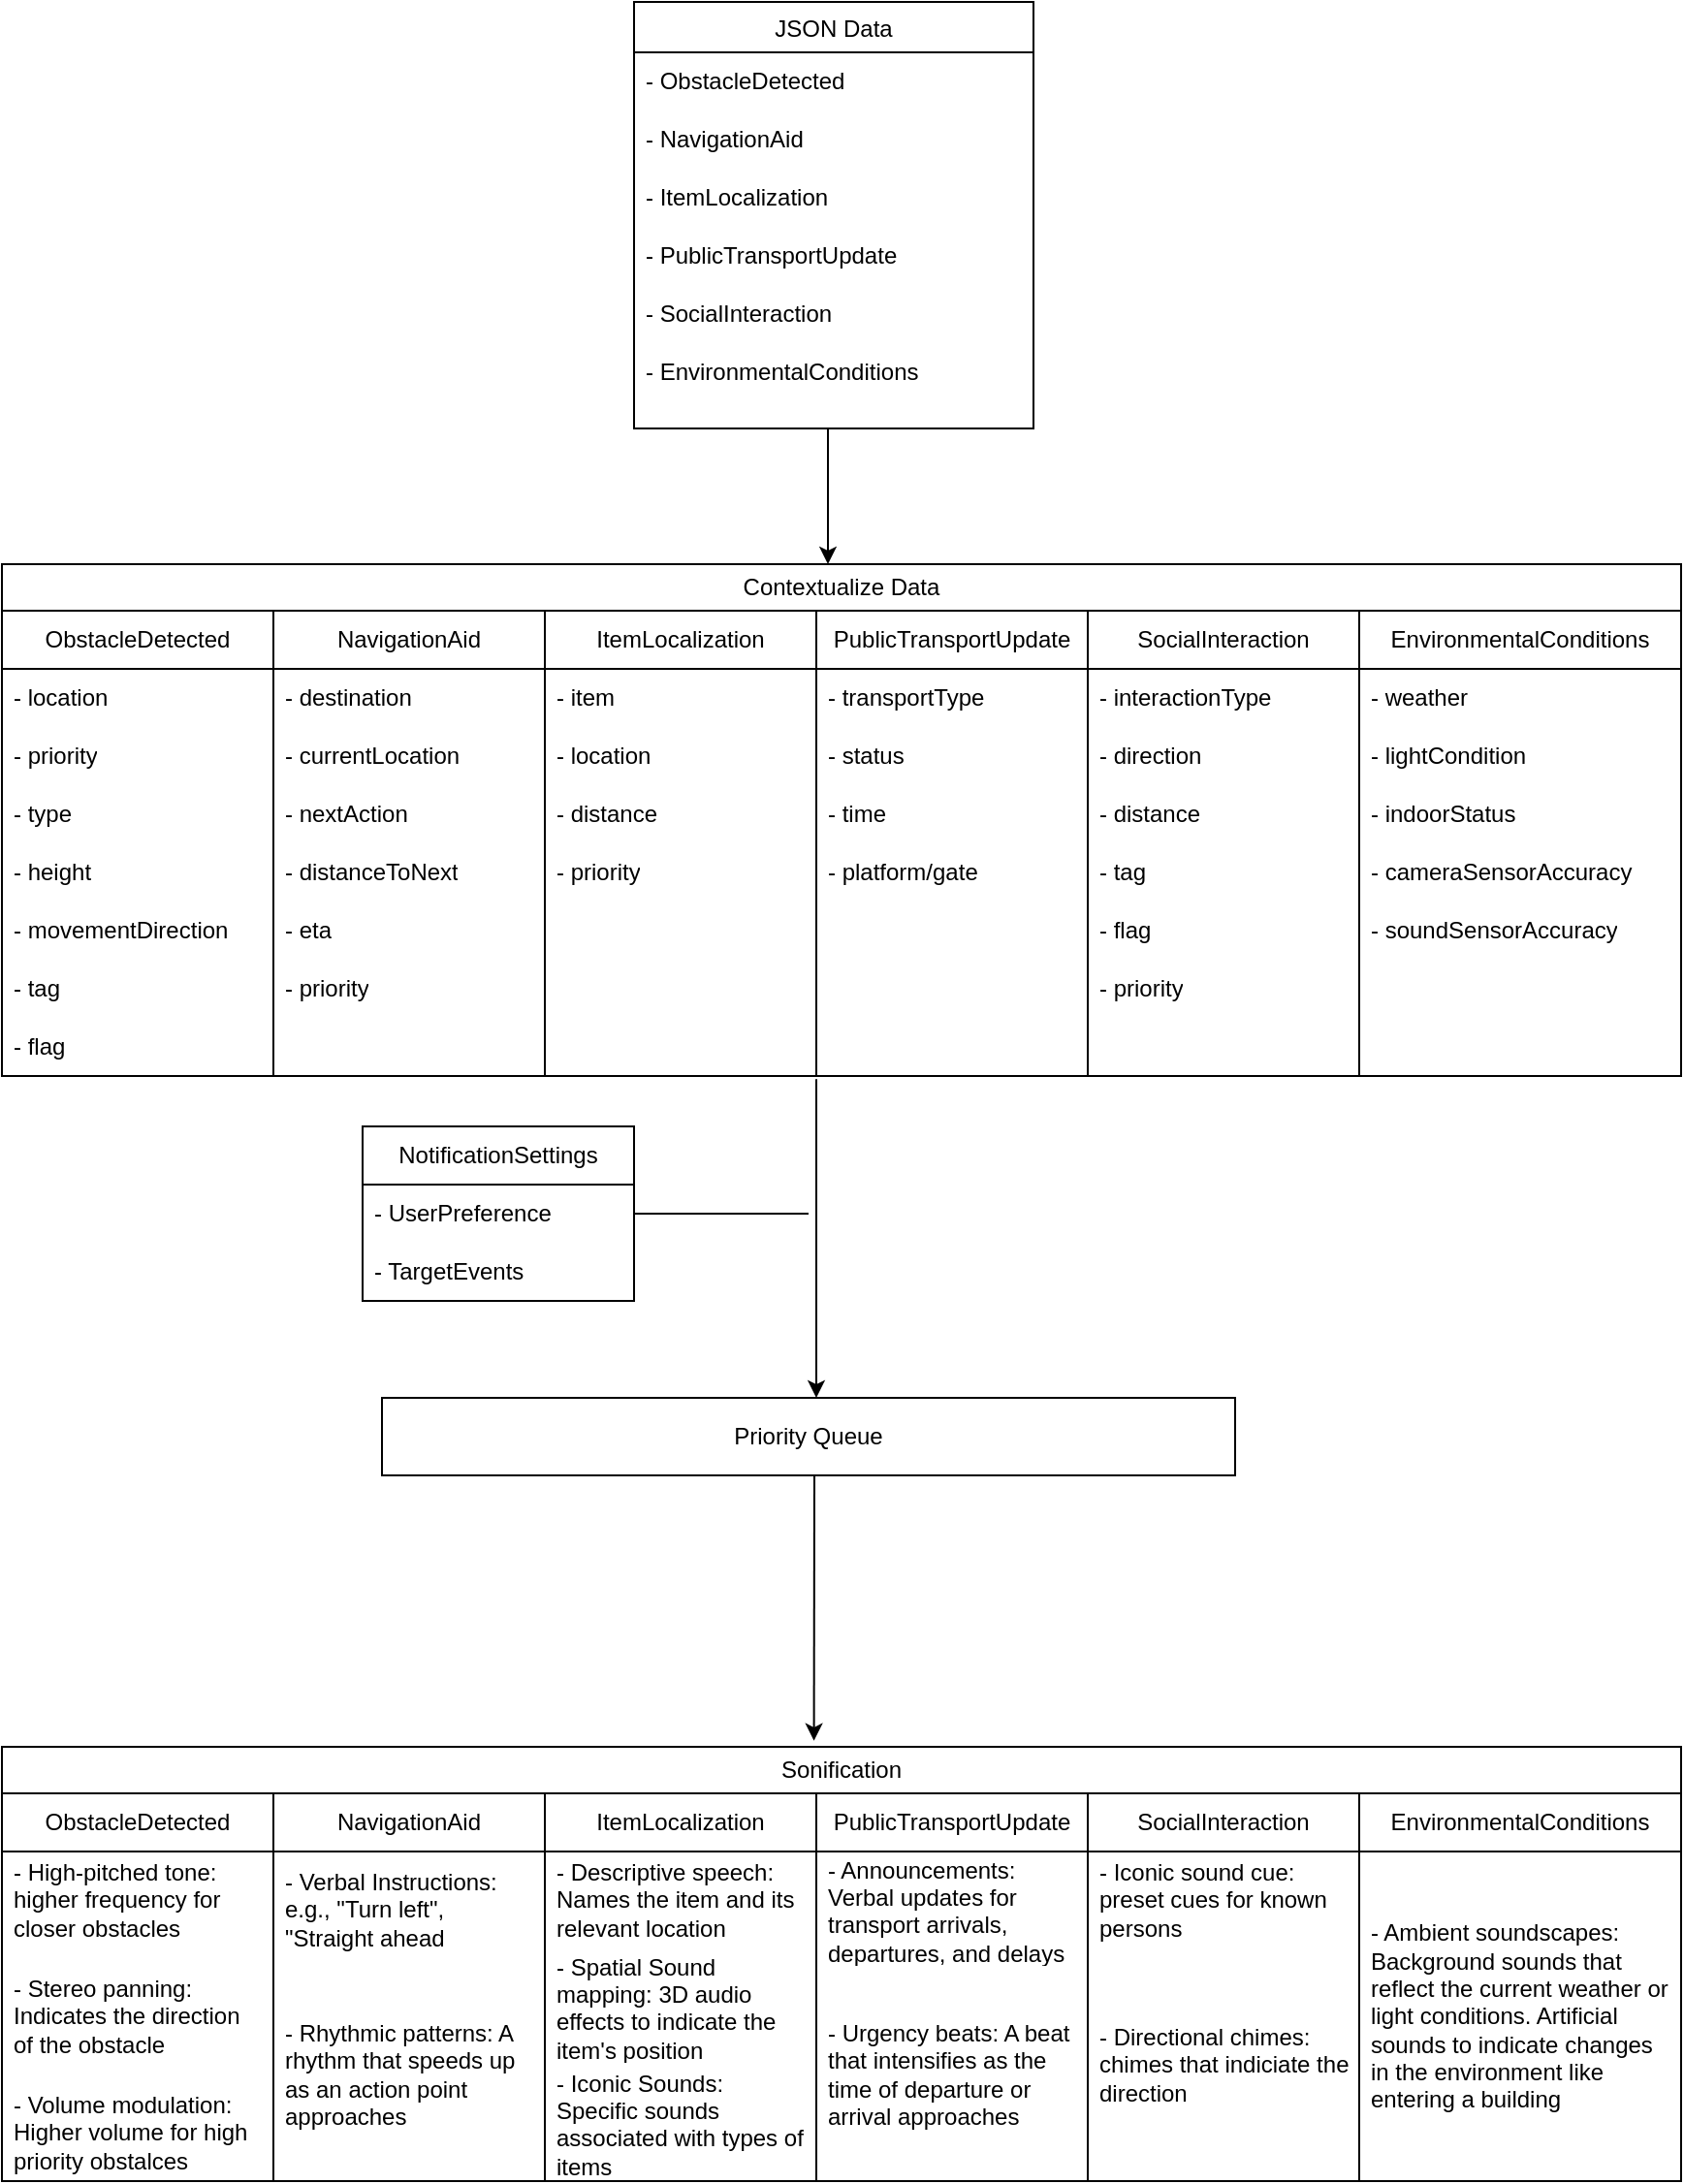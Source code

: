 <mxfile version="23.1.1" type="device">
  <diagram id="C5RBs43oDa-KdzZeNtuy" name="Page-1">
    <mxGraphModel dx="3633" dy="1954" grid="1" gridSize="10" guides="1" tooltips="1" connect="1" arrows="1" fold="1" page="1" pageScale="1" pageWidth="827" pageHeight="1169" math="0" shadow="0">
      <root>
        <mxCell id="WIyWlLk6GJQsqaUBKTNV-0" />
        <mxCell id="WIyWlLk6GJQsqaUBKTNV-1" parent="WIyWlLk6GJQsqaUBKTNV-0" />
        <mxCell id="zkfFHV4jXpPFQw0GAbJ--0" value="JSON Data" style="swimlane;fontStyle=0;align=center;verticalAlign=top;childLayout=stackLayout;horizontal=1;startSize=26;horizontalStack=0;resizeParent=1;resizeLast=0;collapsible=1;marginBottom=0;rounded=0;shadow=0;strokeWidth=1;" parent="WIyWlLk6GJQsqaUBKTNV-1" vertex="1">
          <mxGeometry x="310" y="30" width="206" height="220" as="geometry">
            <mxRectangle x="230" y="140" width="160" height="26" as="alternateBounds" />
          </mxGeometry>
        </mxCell>
        <mxCell id="m6pHOO8qWUQb726uewIm-138" value="- ObstacleDetected" style="text;strokeColor=none;fillColor=none;align=left;verticalAlign=middle;spacingLeft=4;spacingRight=4;overflow=hidden;points=[[0,0.5],[1,0.5]];portConstraint=eastwest;rotatable=0;whiteSpace=wrap;html=1;" vertex="1" parent="zkfFHV4jXpPFQw0GAbJ--0">
          <mxGeometry y="26" width="206" height="30" as="geometry" />
        </mxCell>
        <mxCell id="m6pHOO8qWUQb726uewIm-139" value="- NavigationAid" style="text;strokeColor=none;fillColor=none;align=left;verticalAlign=middle;spacingLeft=4;spacingRight=4;overflow=hidden;points=[[0,0.5],[1,0.5]];portConstraint=eastwest;rotatable=0;whiteSpace=wrap;html=1;" vertex="1" parent="zkfFHV4jXpPFQw0GAbJ--0">
          <mxGeometry y="56" width="206" height="30" as="geometry" />
        </mxCell>
        <mxCell id="m6pHOO8qWUQb726uewIm-140" value="- ItemLocalization" style="text;strokeColor=none;fillColor=none;align=left;verticalAlign=middle;spacingLeft=4;spacingRight=4;overflow=hidden;points=[[0,0.5],[1,0.5]];portConstraint=eastwest;rotatable=0;whiteSpace=wrap;html=1;" vertex="1" parent="zkfFHV4jXpPFQw0GAbJ--0">
          <mxGeometry y="86" width="206" height="30" as="geometry" />
        </mxCell>
        <mxCell id="m6pHOO8qWUQb726uewIm-141" value="- PublicTransportUpdate" style="text;strokeColor=none;fillColor=none;align=left;verticalAlign=middle;spacingLeft=4;spacingRight=4;overflow=hidden;points=[[0,0.5],[1,0.5]];portConstraint=eastwest;rotatable=0;whiteSpace=wrap;html=1;" vertex="1" parent="zkfFHV4jXpPFQw0GAbJ--0">
          <mxGeometry y="116" width="206" height="30" as="geometry" />
        </mxCell>
        <mxCell id="m6pHOO8qWUQb726uewIm-142" value="- SocialInteraction" style="text;strokeColor=none;fillColor=none;align=left;verticalAlign=middle;spacingLeft=4;spacingRight=4;overflow=hidden;points=[[0,0.5],[1,0.5]];portConstraint=eastwest;rotatable=0;whiteSpace=wrap;html=1;" vertex="1" parent="zkfFHV4jXpPFQw0GAbJ--0">
          <mxGeometry y="146" width="206" height="30" as="geometry" />
        </mxCell>
        <mxCell id="m6pHOO8qWUQb726uewIm-143" value="- EnvironmentalConditions" style="text;strokeColor=none;fillColor=none;align=left;verticalAlign=middle;spacingLeft=4;spacingRight=4;overflow=hidden;points=[[0,0.5],[1,0.5]];portConstraint=eastwest;rotatable=0;whiteSpace=wrap;html=1;" vertex="1" parent="zkfFHV4jXpPFQw0GAbJ--0">
          <mxGeometry y="176" width="206" height="30" as="geometry" />
        </mxCell>
        <mxCell id="m6pHOO8qWUQb726uewIm-6" value="" style="endArrow=classic;html=1;rounded=0;" edge="1" parent="WIyWlLk6GJQsqaUBKTNV-1">
          <mxGeometry width="50" height="50" relative="1" as="geometry">
            <mxPoint x="410" y="250" as="sourcePoint" />
            <mxPoint x="410" y="320" as="targetPoint" />
          </mxGeometry>
        </mxCell>
        <mxCell id="m6pHOO8qWUQb726uewIm-7" value="ObstacleDetected" style="swimlane;fontStyle=0;childLayout=stackLayout;horizontal=1;startSize=30;horizontalStack=0;resizeParent=1;resizeParentMax=0;resizeLast=0;collapsible=1;marginBottom=0;whiteSpace=wrap;html=1;" vertex="1" parent="WIyWlLk6GJQsqaUBKTNV-1">
          <mxGeometry x="-16" y="344" width="140" height="240" as="geometry" />
        </mxCell>
        <mxCell id="m6pHOO8qWUQb726uewIm-8" value="- location" style="text;strokeColor=none;fillColor=none;align=left;verticalAlign=middle;spacingLeft=4;spacingRight=4;overflow=hidden;points=[[0,0.5],[1,0.5]];portConstraint=eastwest;rotatable=0;whiteSpace=wrap;html=1;" vertex="1" parent="m6pHOO8qWUQb726uewIm-7">
          <mxGeometry y="30" width="140" height="30" as="geometry" />
        </mxCell>
        <mxCell id="m6pHOO8qWUQb726uewIm-9" value="- priority" style="text;strokeColor=none;fillColor=none;align=left;verticalAlign=middle;spacingLeft=4;spacingRight=4;overflow=hidden;points=[[0,0.5],[1,0.5]];portConstraint=eastwest;rotatable=0;whiteSpace=wrap;html=1;" vertex="1" parent="m6pHOO8qWUQb726uewIm-7">
          <mxGeometry y="60" width="140" height="30" as="geometry" />
        </mxCell>
        <mxCell id="m6pHOO8qWUQb726uewIm-10" value="- type" style="text;strokeColor=none;fillColor=none;align=left;verticalAlign=middle;spacingLeft=4;spacingRight=4;overflow=hidden;points=[[0,0.5],[1,0.5]];portConstraint=eastwest;rotatable=0;whiteSpace=wrap;html=1;" vertex="1" parent="m6pHOO8qWUQb726uewIm-7">
          <mxGeometry y="90" width="140" height="30" as="geometry" />
        </mxCell>
        <mxCell id="m6pHOO8qWUQb726uewIm-15" value="- height" style="text;strokeColor=none;fillColor=none;align=left;verticalAlign=middle;spacingLeft=4;spacingRight=4;overflow=hidden;points=[[0,0.5],[1,0.5]];portConstraint=eastwest;rotatable=0;whiteSpace=wrap;html=1;" vertex="1" parent="m6pHOO8qWUQb726uewIm-7">
          <mxGeometry y="120" width="140" height="30" as="geometry" />
        </mxCell>
        <mxCell id="m6pHOO8qWUQb726uewIm-16" value="- movementDirection" style="text;strokeColor=none;fillColor=none;align=left;verticalAlign=middle;spacingLeft=4;spacingRight=4;overflow=hidden;points=[[0,0.5],[1,0.5]];portConstraint=eastwest;rotatable=0;whiteSpace=wrap;html=1;" vertex="1" parent="m6pHOO8qWUQb726uewIm-7">
          <mxGeometry y="150" width="140" height="30" as="geometry" />
        </mxCell>
        <mxCell id="m6pHOO8qWUQb726uewIm-17" value="- tag" style="text;strokeColor=none;fillColor=none;align=left;verticalAlign=middle;spacingLeft=4;spacingRight=4;overflow=hidden;points=[[0,0.5],[1,0.5]];portConstraint=eastwest;rotatable=0;whiteSpace=wrap;html=1;" vertex="1" parent="m6pHOO8qWUQb726uewIm-7">
          <mxGeometry y="180" width="140" height="30" as="geometry" />
        </mxCell>
        <mxCell id="m6pHOO8qWUQb726uewIm-18" value="- flag" style="text;strokeColor=none;fillColor=none;align=left;verticalAlign=middle;spacingLeft=4;spacingRight=4;overflow=hidden;points=[[0,0.5],[1,0.5]];portConstraint=eastwest;rotatable=0;whiteSpace=wrap;html=1;" vertex="1" parent="m6pHOO8qWUQb726uewIm-7">
          <mxGeometry y="210" width="140" height="30" as="geometry" />
        </mxCell>
        <mxCell id="m6pHOO8qWUQb726uewIm-19" value="NavigationAid" style="swimlane;fontStyle=0;childLayout=stackLayout;horizontal=1;startSize=30;horizontalStack=0;resizeParent=1;resizeParentMax=0;resizeLast=0;collapsible=1;marginBottom=0;whiteSpace=wrap;html=1;" vertex="1" parent="WIyWlLk6GJQsqaUBKTNV-1">
          <mxGeometry x="124" y="344" width="140" height="240" as="geometry" />
        </mxCell>
        <mxCell id="m6pHOO8qWUQb726uewIm-20" value="- destination" style="text;strokeColor=none;fillColor=none;align=left;verticalAlign=middle;spacingLeft=4;spacingRight=4;overflow=hidden;points=[[0,0.5],[1,0.5]];portConstraint=eastwest;rotatable=0;whiteSpace=wrap;html=1;" vertex="1" parent="m6pHOO8qWUQb726uewIm-19">
          <mxGeometry y="30" width="140" height="30" as="geometry" />
        </mxCell>
        <mxCell id="m6pHOO8qWUQb726uewIm-21" value="- currentLocation" style="text;strokeColor=none;fillColor=none;align=left;verticalAlign=middle;spacingLeft=4;spacingRight=4;overflow=hidden;points=[[0,0.5],[1,0.5]];portConstraint=eastwest;rotatable=0;whiteSpace=wrap;html=1;" vertex="1" parent="m6pHOO8qWUQb726uewIm-19">
          <mxGeometry y="60" width="140" height="30" as="geometry" />
        </mxCell>
        <mxCell id="m6pHOO8qWUQb726uewIm-22" value="- nextAction" style="text;strokeColor=none;fillColor=none;align=left;verticalAlign=middle;spacingLeft=4;spacingRight=4;overflow=hidden;points=[[0,0.5],[1,0.5]];portConstraint=eastwest;rotatable=0;whiteSpace=wrap;html=1;" vertex="1" parent="m6pHOO8qWUQb726uewIm-19">
          <mxGeometry y="90" width="140" height="30" as="geometry" />
        </mxCell>
        <mxCell id="m6pHOO8qWUQb726uewIm-23" value="- distanceToNext" style="text;strokeColor=none;fillColor=none;align=left;verticalAlign=middle;spacingLeft=4;spacingRight=4;overflow=hidden;points=[[0,0.5],[1,0.5]];portConstraint=eastwest;rotatable=0;whiteSpace=wrap;html=1;" vertex="1" parent="m6pHOO8qWUQb726uewIm-19">
          <mxGeometry y="120" width="140" height="30" as="geometry" />
        </mxCell>
        <mxCell id="m6pHOO8qWUQb726uewIm-24" value="- eta" style="text;strokeColor=none;fillColor=none;align=left;verticalAlign=middle;spacingLeft=4;spacingRight=4;overflow=hidden;points=[[0,0.5],[1,0.5]];portConstraint=eastwest;rotatable=0;whiteSpace=wrap;html=1;" vertex="1" parent="m6pHOO8qWUQb726uewIm-19">
          <mxGeometry y="150" width="140" height="30" as="geometry" />
        </mxCell>
        <mxCell id="m6pHOO8qWUQb726uewIm-25" value="- priority" style="text;strokeColor=none;fillColor=none;align=left;verticalAlign=middle;spacingLeft=4;spacingRight=4;overflow=hidden;points=[[0,0.5],[1,0.5]];portConstraint=eastwest;rotatable=0;whiteSpace=wrap;html=1;" vertex="1" parent="m6pHOO8qWUQb726uewIm-19">
          <mxGeometry y="180" width="140" height="30" as="geometry" />
        </mxCell>
        <mxCell id="m6pHOO8qWUQb726uewIm-27" value="&amp;nbsp;&lt;br&gt;" style="text;strokeColor=none;fillColor=none;align=left;verticalAlign=middle;spacingLeft=4;spacingRight=4;overflow=hidden;points=[[0,0.5],[1,0.5]];portConstraint=eastwest;rotatable=0;whiteSpace=wrap;html=1;" vertex="1" parent="m6pHOO8qWUQb726uewIm-19">
          <mxGeometry y="210" width="140" height="30" as="geometry" />
        </mxCell>
        <mxCell id="m6pHOO8qWUQb726uewIm-33" value="ItemLocalization" style="swimlane;fontStyle=0;childLayout=stackLayout;horizontal=1;startSize=30;horizontalStack=0;resizeParent=1;resizeParentMax=0;resizeLast=0;collapsible=1;marginBottom=0;whiteSpace=wrap;html=1;" vertex="1" parent="WIyWlLk6GJQsqaUBKTNV-1">
          <mxGeometry x="264" y="344" width="140" height="240" as="geometry" />
        </mxCell>
        <mxCell id="m6pHOO8qWUQb726uewIm-34" value="- item" style="text;strokeColor=none;fillColor=none;align=left;verticalAlign=middle;spacingLeft=4;spacingRight=4;overflow=hidden;points=[[0,0.5],[1,0.5]];portConstraint=eastwest;rotatable=0;whiteSpace=wrap;html=1;" vertex="1" parent="m6pHOO8qWUQb726uewIm-33">
          <mxGeometry y="30" width="140" height="30" as="geometry" />
        </mxCell>
        <mxCell id="m6pHOO8qWUQb726uewIm-35" value="- location" style="text;strokeColor=none;fillColor=none;align=left;verticalAlign=middle;spacingLeft=4;spacingRight=4;overflow=hidden;points=[[0,0.5],[1,0.5]];portConstraint=eastwest;rotatable=0;whiteSpace=wrap;html=1;" vertex="1" parent="m6pHOO8qWUQb726uewIm-33">
          <mxGeometry y="60" width="140" height="30" as="geometry" />
        </mxCell>
        <mxCell id="m6pHOO8qWUQb726uewIm-36" value="- distance" style="text;strokeColor=none;fillColor=none;align=left;verticalAlign=middle;spacingLeft=4;spacingRight=4;overflow=hidden;points=[[0,0.5],[1,0.5]];portConstraint=eastwest;rotatable=0;whiteSpace=wrap;html=1;" vertex="1" parent="m6pHOO8qWUQb726uewIm-33">
          <mxGeometry y="90" width="140" height="30" as="geometry" />
        </mxCell>
        <mxCell id="m6pHOO8qWUQb726uewIm-37" value="- priority" style="text;strokeColor=none;fillColor=none;align=left;verticalAlign=middle;spacingLeft=4;spacingRight=4;overflow=hidden;points=[[0,0.5],[1,0.5]];portConstraint=eastwest;rotatable=0;whiteSpace=wrap;html=1;" vertex="1" parent="m6pHOO8qWUQb726uewIm-33">
          <mxGeometry y="120" width="140" height="30" as="geometry" />
        </mxCell>
        <mxCell id="m6pHOO8qWUQb726uewIm-38" value="&amp;nbsp;" style="text;strokeColor=none;fillColor=none;align=left;verticalAlign=middle;spacingLeft=4;spacingRight=4;overflow=hidden;points=[[0,0.5],[1,0.5]];portConstraint=eastwest;rotatable=0;whiteSpace=wrap;html=1;" vertex="1" parent="m6pHOO8qWUQb726uewIm-33">
          <mxGeometry y="150" width="140" height="30" as="geometry" />
        </mxCell>
        <mxCell id="m6pHOO8qWUQb726uewIm-39" value="&amp;nbsp;" style="text;strokeColor=none;fillColor=none;align=left;verticalAlign=middle;spacingLeft=4;spacingRight=4;overflow=hidden;points=[[0,0.5],[1,0.5]];portConstraint=eastwest;rotatable=0;whiteSpace=wrap;html=1;" vertex="1" parent="m6pHOO8qWUQb726uewIm-33">
          <mxGeometry y="180" width="140" height="30" as="geometry" />
        </mxCell>
        <mxCell id="m6pHOO8qWUQb726uewIm-40" value="&amp;nbsp;&lt;br&gt;" style="text;strokeColor=none;fillColor=none;align=left;verticalAlign=middle;spacingLeft=4;spacingRight=4;overflow=hidden;points=[[0,0.5],[1,0.5]];portConstraint=eastwest;rotatable=0;whiteSpace=wrap;html=1;" vertex="1" parent="m6pHOO8qWUQb726uewIm-33">
          <mxGeometry y="210" width="140" height="30" as="geometry" />
        </mxCell>
        <mxCell id="m6pHOO8qWUQb726uewIm-45" value="PublicTransportUpdate" style="swimlane;fontStyle=0;childLayout=stackLayout;horizontal=1;startSize=30;horizontalStack=0;resizeParent=1;resizeParentMax=0;resizeLast=0;collapsible=1;marginBottom=0;whiteSpace=wrap;html=1;" vertex="1" parent="WIyWlLk6GJQsqaUBKTNV-1">
          <mxGeometry x="404" y="344" width="140" height="240" as="geometry" />
        </mxCell>
        <mxCell id="m6pHOO8qWUQb726uewIm-46" value="- transportType" style="text;strokeColor=none;fillColor=none;align=left;verticalAlign=middle;spacingLeft=4;spacingRight=4;overflow=hidden;points=[[0,0.5],[1,0.5]];portConstraint=eastwest;rotatable=0;whiteSpace=wrap;html=1;" vertex="1" parent="m6pHOO8qWUQb726uewIm-45">
          <mxGeometry y="30" width="140" height="30" as="geometry" />
        </mxCell>
        <mxCell id="m6pHOO8qWUQb726uewIm-47" value="- status" style="text;strokeColor=none;fillColor=none;align=left;verticalAlign=middle;spacingLeft=4;spacingRight=4;overflow=hidden;points=[[0,0.5],[1,0.5]];portConstraint=eastwest;rotatable=0;whiteSpace=wrap;html=1;" vertex="1" parent="m6pHOO8qWUQb726uewIm-45">
          <mxGeometry y="60" width="140" height="30" as="geometry" />
        </mxCell>
        <mxCell id="m6pHOO8qWUQb726uewIm-48" value="- time" style="text;strokeColor=none;fillColor=none;align=left;verticalAlign=middle;spacingLeft=4;spacingRight=4;overflow=hidden;points=[[0,0.5],[1,0.5]];portConstraint=eastwest;rotatable=0;whiteSpace=wrap;html=1;" vertex="1" parent="m6pHOO8qWUQb726uewIm-45">
          <mxGeometry y="90" width="140" height="30" as="geometry" />
        </mxCell>
        <mxCell id="m6pHOO8qWUQb726uewIm-49" value="- platform/gate" style="text;strokeColor=none;fillColor=none;align=left;verticalAlign=middle;spacingLeft=4;spacingRight=4;overflow=hidden;points=[[0,0.5],[1,0.5]];portConstraint=eastwest;rotatable=0;whiteSpace=wrap;html=1;" vertex="1" parent="m6pHOO8qWUQb726uewIm-45">
          <mxGeometry y="120" width="140" height="30" as="geometry" />
        </mxCell>
        <mxCell id="m6pHOO8qWUQb726uewIm-50" value="&amp;nbsp;&amp;nbsp;" style="text;strokeColor=none;fillColor=none;align=left;verticalAlign=middle;spacingLeft=4;spacingRight=4;overflow=hidden;points=[[0,0.5],[1,0.5]];portConstraint=eastwest;rotatable=0;whiteSpace=wrap;html=1;" vertex="1" parent="m6pHOO8qWUQb726uewIm-45">
          <mxGeometry y="150" width="140" height="30" as="geometry" />
        </mxCell>
        <mxCell id="m6pHOO8qWUQb726uewIm-51" value="&amp;nbsp;" style="text;strokeColor=none;fillColor=none;align=left;verticalAlign=middle;spacingLeft=4;spacingRight=4;overflow=hidden;points=[[0,0.5],[1,0.5]];portConstraint=eastwest;rotatable=0;whiteSpace=wrap;html=1;" vertex="1" parent="m6pHOO8qWUQb726uewIm-45">
          <mxGeometry y="180" width="140" height="30" as="geometry" />
        </mxCell>
        <mxCell id="m6pHOO8qWUQb726uewIm-52" value="&amp;nbsp;&lt;br&gt;" style="text;strokeColor=none;fillColor=none;align=left;verticalAlign=middle;spacingLeft=4;spacingRight=4;overflow=hidden;points=[[0,0.5],[1,0.5]];portConstraint=eastwest;rotatable=0;whiteSpace=wrap;html=1;" vertex="1" parent="m6pHOO8qWUQb726uewIm-45">
          <mxGeometry y="210" width="140" height="30" as="geometry" />
        </mxCell>
        <mxCell id="m6pHOO8qWUQb726uewIm-53" value="SocialInteraction" style="swimlane;fontStyle=0;childLayout=stackLayout;horizontal=1;startSize=30;horizontalStack=0;resizeParent=1;resizeParentMax=0;resizeLast=0;collapsible=1;marginBottom=0;whiteSpace=wrap;html=1;" vertex="1" parent="WIyWlLk6GJQsqaUBKTNV-1">
          <mxGeometry x="544" y="344" width="140" height="240" as="geometry" />
        </mxCell>
        <mxCell id="m6pHOO8qWUQb726uewIm-54" value="- interactionType" style="text;strokeColor=none;fillColor=none;align=left;verticalAlign=middle;spacingLeft=4;spacingRight=4;overflow=hidden;points=[[0,0.5],[1,0.5]];portConstraint=eastwest;rotatable=0;whiteSpace=wrap;html=1;" vertex="1" parent="m6pHOO8qWUQb726uewIm-53">
          <mxGeometry y="30" width="140" height="30" as="geometry" />
        </mxCell>
        <mxCell id="m6pHOO8qWUQb726uewIm-55" value="- direction" style="text;strokeColor=none;fillColor=none;align=left;verticalAlign=middle;spacingLeft=4;spacingRight=4;overflow=hidden;points=[[0,0.5],[1,0.5]];portConstraint=eastwest;rotatable=0;whiteSpace=wrap;html=1;" vertex="1" parent="m6pHOO8qWUQb726uewIm-53">
          <mxGeometry y="60" width="140" height="30" as="geometry" />
        </mxCell>
        <mxCell id="m6pHOO8qWUQb726uewIm-56" value="- distance" style="text;strokeColor=none;fillColor=none;align=left;verticalAlign=middle;spacingLeft=4;spacingRight=4;overflow=hidden;points=[[0,0.5],[1,0.5]];portConstraint=eastwest;rotatable=0;whiteSpace=wrap;html=1;" vertex="1" parent="m6pHOO8qWUQb726uewIm-53">
          <mxGeometry y="90" width="140" height="30" as="geometry" />
        </mxCell>
        <mxCell id="m6pHOO8qWUQb726uewIm-57" value="- tag" style="text;strokeColor=none;fillColor=none;align=left;verticalAlign=middle;spacingLeft=4;spacingRight=4;overflow=hidden;points=[[0,0.5],[1,0.5]];portConstraint=eastwest;rotatable=0;whiteSpace=wrap;html=1;" vertex="1" parent="m6pHOO8qWUQb726uewIm-53">
          <mxGeometry y="120" width="140" height="30" as="geometry" />
        </mxCell>
        <mxCell id="m6pHOO8qWUQb726uewIm-58" value="- flag" style="text;strokeColor=none;fillColor=none;align=left;verticalAlign=middle;spacingLeft=4;spacingRight=4;overflow=hidden;points=[[0,0.5],[1,0.5]];portConstraint=eastwest;rotatable=0;whiteSpace=wrap;html=1;" vertex="1" parent="m6pHOO8qWUQb726uewIm-53">
          <mxGeometry y="150" width="140" height="30" as="geometry" />
        </mxCell>
        <mxCell id="m6pHOO8qWUQb726uewIm-59" value="- priority" style="text;strokeColor=none;fillColor=none;align=left;verticalAlign=middle;spacingLeft=4;spacingRight=4;overflow=hidden;points=[[0,0.5],[1,0.5]];portConstraint=eastwest;rotatable=0;whiteSpace=wrap;html=1;" vertex="1" parent="m6pHOO8qWUQb726uewIm-53">
          <mxGeometry y="180" width="140" height="30" as="geometry" />
        </mxCell>
        <mxCell id="m6pHOO8qWUQb726uewIm-60" value="&amp;nbsp;&lt;br&gt;" style="text;strokeColor=none;fillColor=none;align=left;verticalAlign=middle;spacingLeft=4;spacingRight=4;overflow=hidden;points=[[0,0.5],[1,0.5]];portConstraint=eastwest;rotatable=0;whiteSpace=wrap;html=1;" vertex="1" parent="m6pHOO8qWUQb726uewIm-53">
          <mxGeometry y="210" width="140" height="30" as="geometry" />
        </mxCell>
        <mxCell id="m6pHOO8qWUQb726uewIm-61" value="EnvironmentalConditions" style="swimlane;fontStyle=0;childLayout=stackLayout;horizontal=1;startSize=30;horizontalStack=0;resizeParent=1;resizeParentMax=0;resizeLast=0;collapsible=1;marginBottom=0;whiteSpace=wrap;html=1;" vertex="1" parent="WIyWlLk6GJQsqaUBKTNV-1">
          <mxGeometry x="684" y="344" width="166" height="240" as="geometry" />
        </mxCell>
        <mxCell id="m6pHOO8qWUQb726uewIm-62" value="- weather" style="text;strokeColor=none;fillColor=none;align=left;verticalAlign=middle;spacingLeft=4;spacingRight=4;overflow=hidden;points=[[0,0.5],[1,0.5]];portConstraint=eastwest;rotatable=0;whiteSpace=wrap;html=1;" vertex="1" parent="m6pHOO8qWUQb726uewIm-61">
          <mxGeometry y="30" width="166" height="30" as="geometry" />
        </mxCell>
        <mxCell id="m6pHOO8qWUQb726uewIm-63" value="- lightCondition" style="text;strokeColor=none;fillColor=none;align=left;verticalAlign=middle;spacingLeft=4;spacingRight=4;overflow=hidden;points=[[0,0.5],[1,0.5]];portConstraint=eastwest;rotatable=0;whiteSpace=wrap;html=1;" vertex="1" parent="m6pHOO8qWUQb726uewIm-61">
          <mxGeometry y="60" width="166" height="30" as="geometry" />
        </mxCell>
        <mxCell id="m6pHOO8qWUQb726uewIm-64" value="- indoorStatus" style="text;strokeColor=none;fillColor=none;align=left;verticalAlign=middle;spacingLeft=4;spacingRight=4;overflow=hidden;points=[[0,0.5],[1,0.5]];portConstraint=eastwest;rotatable=0;whiteSpace=wrap;html=1;" vertex="1" parent="m6pHOO8qWUQb726uewIm-61">
          <mxGeometry y="90" width="166" height="30" as="geometry" />
        </mxCell>
        <mxCell id="m6pHOO8qWUQb726uewIm-65" value="- cameraSensorAccuracy" style="text;strokeColor=none;fillColor=none;align=left;verticalAlign=middle;spacingLeft=4;spacingRight=4;overflow=hidden;points=[[0,0.5],[1,0.5]];portConstraint=eastwest;rotatable=0;whiteSpace=wrap;html=1;" vertex="1" parent="m6pHOO8qWUQb726uewIm-61">
          <mxGeometry y="120" width="166" height="30" as="geometry" />
        </mxCell>
        <mxCell id="m6pHOO8qWUQb726uewIm-66" value="- soundSensorAccuracy" style="text;strokeColor=none;fillColor=none;align=left;verticalAlign=middle;spacingLeft=4;spacingRight=4;overflow=hidden;points=[[0,0.5],[1,0.5]];portConstraint=eastwest;rotatable=0;whiteSpace=wrap;html=1;" vertex="1" parent="m6pHOO8qWUQb726uewIm-61">
          <mxGeometry y="150" width="166" height="30" as="geometry" />
        </mxCell>
        <mxCell id="m6pHOO8qWUQb726uewIm-67" value="&amp;nbsp;&amp;nbsp;" style="text;strokeColor=none;fillColor=none;align=left;verticalAlign=middle;spacingLeft=4;spacingRight=4;overflow=hidden;points=[[0,0.5],[1,0.5]];portConstraint=eastwest;rotatable=0;whiteSpace=wrap;html=1;" vertex="1" parent="m6pHOO8qWUQb726uewIm-61">
          <mxGeometry y="180" width="166" height="30" as="geometry" />
        </mxCell>
        <mxCell id="m6pHOO8qWUQb726uewIm-68" value="&amp;nbsp;&lt;br&gt;" style="text;strokeColor=none;fillColor=none;align=left;verticalAlign=middle;spacingLeft=4;spacingRight=4;overflow=hidden;points=[[0,0.5],[1,0.5]];portConstraint=eastwest;rotatable=0;whiteSpace=wrap;html=1;" vertex="1" parent="m6pHOO8qWUQb726uewIm-61">
          <mxGeometry y="210" width="166" height="30" as="geometry" />
        </mxCell>
        <mxCell id="m6pHOO8qWUQb726uewIm-78" value="Contextualize Data" style="html=1;whiteSpace=wrap;" vertex="1" parent="WIyWlLk6GJQsqaUBKTNV-1">
          <mxGeometry x="-16" y="320" width="866" height="24" as="geometry" />
        </mxCell>
        <mxCell id="m6pHOO8qWUQb726uewIm-79" value="" style="endArrow=classic;html=1;rounded=0;exitX=0;exitY=1.054;exitDx=0;exitDy=0;exitPerimeter=0;" edge="1" parent="WIyWlLk6GJQsqaUBKTNV-1" source="m6pHOO8qWUQb726uewIm-52">
          <mxGeometry width="50" height="50" relative="1" as="geometry">
            <mxPoint x="390" y="850" as="sourcePoint" />
            <mxPoint x="404" y="750" as="targetPoint" />
          </mxGeometry>
        </mxCell>
        <mxCell id="m6pHOO8qWUQb726uewIm-80" value="Priority Queue" style="html=1;whiteSpace=wrap;" vertex="1" parent="WIyWlLk6GJQsqaUBKTNV-1">
          <mxGeometry x="180" y="750" width="440" height="40" as="geometry" />
        </mxCell>
        <mxCell id="m6pHOO8qWUQb726uewIm-81" value="NotificationSettings" style="swimlane;fontStyle=0;childLayout=stackLayout;horizontal=1;startSize=30;horizontalStack=0;resizeParent=1;resizeParentMax=0;resizeLast=0;collapsible=1;marginBottom=0;whiteSpace=wrap;html=1;" vertex="1" parent="WIyWlLk6GJQsqaUBKTNV-1">
          <mxGeometry x="170" y="610" width="140" height="90" as="geometry" />
        </mxCell>
        <mxCell id="m6pHOO8qWUQb726uewIm-82" value="- UserPreference" style="text;strokeColor=none;fillColor=none;align=left;verticalAlign=middle;spacingLeft=4;spacingRight=4;overflow=hidden;points=[[0,0.5],[1,0.5]];portConstraint=eastwest;rotatable=0;whiteSpace=wrap;html=1;" vertex="1" parent="m6pHOO8qWUQb726uewIm-81">
          <mxGeometry y="30" width="140" height="30" as="geometry" />
        </mxCell>
        <mxCell id="m6pHOO8qWUQb726uewIm-83" value="- TargetEvents" style="text;strokeColor=none;fillColor=none;align=left;verticalAlign=middle;spacingLeft=4;spacingRight=4;overflow=hidden;points=[[0,0.5],[1,0.5]];portConstraint=eastwest;rotatable=0;whiteSpace=wrap;html=1;" vertex="1" parent="m6pHOO8qWUQb726uewIm-81">
          <mxGeometry y="60" width="140" height="30" as="geometry" />
        </mxCell>
        <mxCell id="m6pHOO8qWUQb726uewIm-85" value="" style="endArrow=classic;html=1;rounded=0;" edge="1" parent="WIyWlLk6GJQsqaUBKTNV-1">
          <mxGeometry width="50" height="50" relative="1" as="geometry">
            <mxPoint x="403" y="790" as="sourcePoint" />
            <mxPoint x="402.79" y="926.88" as="targetPoint" />
          </mxGeometry>
        </mxCell>
        <mxCell id="m6pHOO8qWUQb726uewIm-86" value="" style="endArrow=none;html=1;rounded=0;exitX=1;exitY=0.5;exitDx=0;exitDy=0;" edge="1" parent="WIyWlLk6GJQsqaUBKTNV-1" source="m6pHOO8qWUQb726uewIm-82">
          <mxGeometry width="50" height="50" relative="1" as="geometry">
            <mxPoint x="390" y="670" as="sourcePoint" />
            <mxPoint x="400" y="655" as="targetPoint" />
          </mxGeometry>
        </mxCell>
        <mxCell id="m6pHOO8qWUQb726uewIm-87" value="ObstacleDetected" style="swimlane;fontStyle=0;childLayout=stackLayout;horizontal=1;startSize=30;horizontalStack=0;resizeParent=1;resizeParentMax=0;resizeLast=0;collapsible=1;marginBottom=0;whiteSpace=wrap;html=1;" vertex="1" parent="WIyWlLk6GJQsqaUBKTNV-1">
          <mxGeometry x="-16" y="954" width="140" height="200" as="geometry" />
        </mxCell>
        <mxCell id="m6pHOO8qWUQb726uewIm-145" value="- High-pitched tone: higher frequency for closer obstacles" style="text;strokeColor=none;fillColor=none;align=left;verticalAlign=middle;spacingLeft=4;spacingRight=4;overflow=hidden;points=[[0,0.5],[1,0.5]];portConstraint=eastwest;rotatable=0;whiteSpace=wrap;html=1;" vertex="1" parent="m6pHOO8qWUQb726uewIm-87">
          <mxGeometry y="30" width="140" height="50" as="geometry" />
        </mxCell>
        <mxCell id="m6pHOO8qWUQb726uewIm-148" value="- Stereo panning: Indicates the direction of the obstacle&amp;nbsp;" style="text;strokeColor=none;fillColor=none;align=left;verticalAlign=middle;spacingLeft=4;spacingRight=4;overflow=hidden;points=[[0,0.5],[1,0.5]];portConstraint=eastwest;rotatable=0;whiteSpace=wrap;html=1;" vertex="1" parent="m6pHOO8qWUQb726uewIm-87">
          <mxGeometry y="80" width="140" height="70" as="geometry" />
        </mxCell>
        <mxCell id="m6pHOO8qWUQb726uewIm-149" value="- Volume modulation: Higher volume for high priority obstalces" style="text;strokeColor=none;fillColor=none;align=left;verticalAlign=middle;spacingLeft=4;spacingRight=4;overflow=hidden;points=[[0,0.5],[1,0.5]];portConstraint=eastwest;rotatable=0;whiteSpace=wrap;html=1;" vertex="1" parent="m6pHOO8qWUQb726uewIm-87">
          <mxGeometry y="150" width="140" height="50" as="geometry" />
        </mxCell>
        <mxCell id="m6pHOO8qWUQb726uewIm-95" value="NavigationAid" style="swimlane;fontStyle=0;childLayout=stackLayout;horizontal=1;startSize=30;horizontalStack=0;resizeParent=1;resizeParentMax=0;resizeLast=0;collapsible=1;marginBottom=0;whiteSpace=wrap;html=1;" vertex="1" parent="WIyWlLk6GJQsqaUBKTNV-1">
          <mxGeometry x="124" y="954" width="140" height="200" as="geometry" />
        </mxCell>
        <mxCell id="m6pHOO8qWUQb726uewIm-150" value="- Verbal Instructions: e.g., &quot;Turn left&quot;, &quot;Straight ahead" style="text;strokeColor=none;fillColor=none;align=left;verticalAlign=middle;spacingLeft=4;spacingRight=4;overflow=hidden;points=[[0,0.5],[1,0.5]];portConstraint=eastwest;rotatable=0;whiteSpace=wrap;html=1;" vertex="1" parent="m6pHOO8qWUQb726uewIm-95">
          <mxGeometry y="30" width="140" height="60" as="geometry" />
        </mxCell>
        <mxCell id="m6pHOO8qWUQb726uewIm-151" value="- Rhythmic patterns: A rhythm that speeds up as an action point approaches" style="text;strokeColor=none;fillColor=none;align=left;verticalAlign=middle;spacingLeft=4;spacingRight=4;overflow=hidden;points=[[0,0.5],[1,0.5]];portConstraint=eastwest;rotatable=0;whiteSpace=wrap;html=1;" vertex="1" parent="m6pHOO8qWUQb726uewIm-95">
          <mxGeometry y="90" width="140" height="110" as="geometry" />
        </mxCell>
        <mxCell id="m6pHOO8qWUQb726uewIm-103" value="ItemLocalization" style="swimlane;fontStyle=0;childLayout=stackLayout;horizontal=1;startSize=30;horizontalStack=0;resizeParent=1;resizeParentMax=0;resizeLast=0;collapsible=1;marginBottom=0;whiteSpace=wrap;html=1;" vertex="1" parent="WIyWlLk6GJQsqaUBKTNV-1">
          <mxGeometry x="264" y="954" width="140" height="200" as="geometry" />
        </mxCell>
        <mxCell id="m6pHOO8qWUQb726uewIm-110" value="- Descriptive speech: Names the item and its relevant location" style="text;strokeColor=none;fillColor=none;align=left;verticalAlign=middle;spacingLeft=4;spacingRight=4;overflow=hidden;points=[[0,0.5],[1,0.5]];portConstraint=eastwest;rotatable=0;whiteSpace=wrap;html=1;" vertex="1" parent="m6pHOO8qWUQb726uewIm-103">
          <mxGeometry y="30" width="140" height="50" as="geometry" />
        </mxCell>
        <mxCell id="m6pHOO8qWUQb726uewIm-153" value="- Spatial Sound mapping: 3D audio effects to indicate the item&#39;s position" style="text;strokeColor=none;fillColor=none;align=left;verticalAlign=middle;spacingLeft=4;spacingRight=4;overflow=hidden;points=[[0,0.5],[1,0.5]];portConstraint=eastwest;rotatable=0;whiteSpace=wrap;html=1;" vertex="1" parent="m6pHOO8qWUQb726uewIm-103">
          <mxGeometry y="80" width="140" height="60" as="geometry" />
        </mxCell>
        <mxCell id="m6pHOO8qWUQb726uewIm-154" value="- Iconic Sounds: Specific sounds associated with types of items" style="text;strokeColor=none;fillColor=none;align=left;verticalAlign=middle;spacingLeft=4;spacingRight=4;overflow=hidden;points=[[0,0.5],[1,0.5]];portConstraint=eastwest;rotatable=0;whiteSpace=wrap;html=1;" vertex="1" parent="m6pHOO8qWUQb726uewIm-103">
          <mxGeometry y="140" width="140" height="60" as="geometry" />
        </mxCell>
        <mxCell id="m6pHOO8qWUQb726uewIm-111" value="PublicTransportUpdate" style="swimlane;fontStyle=0;childLayout=stackLayout;horizontal=1;startSize=30;horizontalStack=0;resizeParent=1;resizeParentMax=0;resizeLast=0;collapsible=1;marginBottom=0;whiteSpace=wrap;html=1;" vertex="1" parent="WIyWlLk6GJQsqaUBKTNV-1">
          <mxGeometry x="404" y="954" width="140" height="200" as="geometry" />
        </mxCell>
        <mxCell id="m6pHOO8qWUQb726uewIm-118" value="- Announcements: Verbal updates for transport arrivals, departures, and delays" style="text;strokeColor=none;fillColor=none;align=left;verticalAlign=middle;spacingLeft=4;spacingRight=4;overflow=hidden;points=[[0,0.5],[1,0.5]];portConstraint=eastwest;rotatable=0;whiteSpace=wrap;html=1;" vertex="1" parent="m6pHOO8qWUQb726uewIm-111">
          <mxGeometry y="30" width="140" height="60" as="geometry" />
        </mxCell>
        <mxCell id="m6pHOO8qWUQb726uewIm-155" value="- Urgency beats: A beat that intensifies as the time of departure or arrival approaches" style="text;strokeColor=none;fillColor=none;align=left;verticalAlign=middle;spacingLeft=4;spacingRight=4;overflow=hidden;points=[[0,0.5],[1,0.5]];portConstraint=eastwest;rotatable=0;whiteSpace=wrap;html=1;" vertex="1" parent="m6pHOO8qWUQb726uewIm-111">
          <mxGeometry y="90" width="140" height="110" as="geometry" />
        </mxCell>
        <mxCell id="m6pHOO8qWUQb726uewIm-119" value="SocialInteraction" style="swimlane;fontStyle=0;childLayout=stackLayout;horizontal=1;startSize=30;horizontalStack=0;resizeParent=1;resizeParentMax=0;resizeLast=0;collapsible=1;marginBottom=0;whiteSpace=wrap;html=1;" vertex="1" parent="WIyWlLk6GJQsqaUBKTNV-1">
          <mxGeometry x="544" y="954" width="140" height="200" as="geometry" />
        </mxCell>
        <mxCell id="m6pHOO8qWUQb726uewIm-157" value="- Iconic sound cue: preset cues for known persons" style="text;strokeColor=none;fillColor=none;align=left;verticalAlign=middle;spacingLeft=4;spacingRight=4;overflow=hidden;points=[[0,0.5],[1,0.5]];portConstraint=eastwest;rotatable=0;whiteSpace=wrap;html=1;" vertex="1" parent="m6pHOO8qWUQb726uewIm-119">
          <mxGeometry y="30" width="140" height="50" as="geometry" />
        </mxCell>
        <mxCell id="m6pHOO8qWUQb726uewIm-158" value="- Directional chimes: chimes that indiciate the direction" style="text;strokeColor=none;fillColor=none;align=left;verticalAlign=middle;spacingLeft=4;spacingRight=4;overflow=hidden;points=[[0,0.5],[1,0.5]];portConstraint=eastwest;rotatable=0;whiteSpace=wrap;html=1;" vertex="1" parent="m6pHOO8qWUQb726uewIm-119">
          <mxGeometry y="80" width="140" height="120" as="geometry" />
        </mxCell>
        <mxCell id="m6pHOO8qWUQb726uewIm-127" value="EnvironmentalConditions" style="swimlane;fontStyle=0;childLayout=stackLayout;horizontal=1;startSize=30;horizontalStack=0;resizeParent=1;resizeParentMax=0;resizeLast=0;collapsible=1;marginBottom=0;whiteSpace=wrap;html=1;" vertex="1" parent="WIyWlLk6GJQsqaUBKTNV-1">
          <mxGeometry x="684" y="954" width="166" height="200" as="geometry" />
        </mxCell>
        <mxCell id="m6pHOO8qWUQb726uewIm-134" value="- Ambient soundscapes: Background sounds that reflect the current weather or light conditions. Artificial sounds to indicate changes in the environment like entering a building" style="text;strokeColor=none;fillColor=none;align=left;verticalAlign=middle;spacingLeft=4;spacingRight=4;overflow=hidden;points=[[0,0.5],[1,0.5]];portConstraint=eastwest;rotatable=0;whiteSpace=wrap;html=1;" vertex="1" parent="m6pHOO8qWUQb726uewIm-127">
          <mxGeometry y="30" width="166" height="170" as="geometry" />
        </mxCell>
        <mxCell id="m6pHOO8qWUQb726uewIm-135" value="Sonification" style="html=1;whiteSpace=wrap;" vertex="1" parent="WIyWlLk6GJQsqaUBKTNV-1">
          <mxGeometry x="-16" y="930" width="866" height="24" as="geometry" />
        </mxCell>
      </root>
    </mxGraphModel>
  </diagram>
</mxfile>
